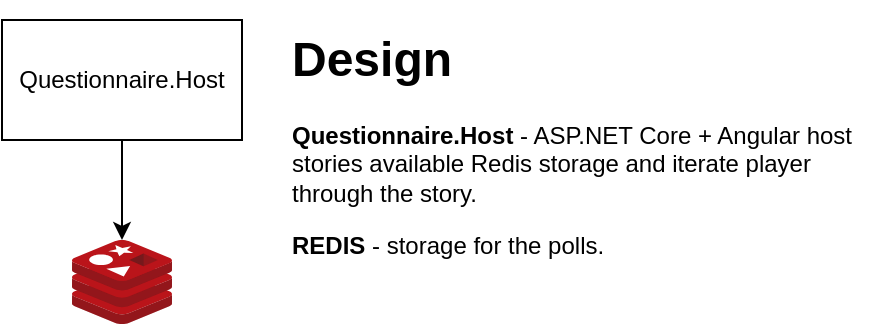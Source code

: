 <mxfile version="13.6.5" type="device"><diagram id="oWsbeViCVq5c3AtbocFF" name="Page-1"><mxGraphModel dx="1422" dy="1863" grid="1" gridSize="10" guides="1" tooltips="1" connect="1" arrows="1" fold="1" page="1" pageScale="1" pageWidth="850" pageHeight="1100" math="0" shadow="0"><root><mxCell id="0"/><mxCell id="1" parent="0"/><mxCell id="DtoCk7dITIAp17Lfc8rg-3" value="" style="edgeStyle=orthogonalEdgeStyle;rounded=0;orthogonalLoop=1;jettySize=auto;html=1;" parent="1" source="DtoCk7dITIAp17Lfc8rg-1" target="DtoCk7dITIAp17Lfc8rg-4" edge="1"><mxGeometry relative="1" as="geometry"><mxPoint x="-30" y="-1060" as="targetPoint"/></mxGeometry></mxCell><mxCell id="DtoCk7dITIAp17Lfc8rg-1" value="Questionnaire.Host" style="rounded=0;whiteSpace=wrap;html=1;" parent="1" vertex="1"><mxGeometry y="-1090" width="120" height="60" as="geometry"/></mxCell><mxCell id="DtoCk7dITIAp17Lfc8rg-4" value="" style="aspect=fixed;html=1;points=[];align=center;image;fontSize=12;image=img/lib/mscae/Cache_Redis_Product.svg;" parent="1" vertex="1"><mxGeometry x="35" y="-980" width="50" height="42" as="geometry"/></mxCell><mxCell id="DtoCk7dITIAp17Lfc8rg-5" value="&lt;h1&gt;Design&lt;/h1&gt;&lt;span style=&quot;text-align: center&quot;&gt;&lt;b&gt;Questionnaire.Host&lt;/b&gt;&amp;nbsp;&lt;/span&gt;&lt;span&gt;- ASP.NET Core + Angular host stories available Redis storage and iterate player through the story.&lt;/span&gt;&lt;span style=&quot;text-align: center&quot;&gt;&lt;br&gt;&lt;/span&gt;&lt;p&gt;&lt;b&gt;REDIS &lt;/b&gt;- storage for  the polls.&lt;/p&gt;" style="text;html=1;strokeColor=none;fillColor=none;spacing=5;spacingTop=-20;whiteSpace=wrap;overflow=hidden;rounded=0;" parent="1" vertex="1"><mxGeometry x="140" y="-1090" width="300" height="140" as="geometry"/></mxCell></root></mxGraphModel></diagram></mxfile>